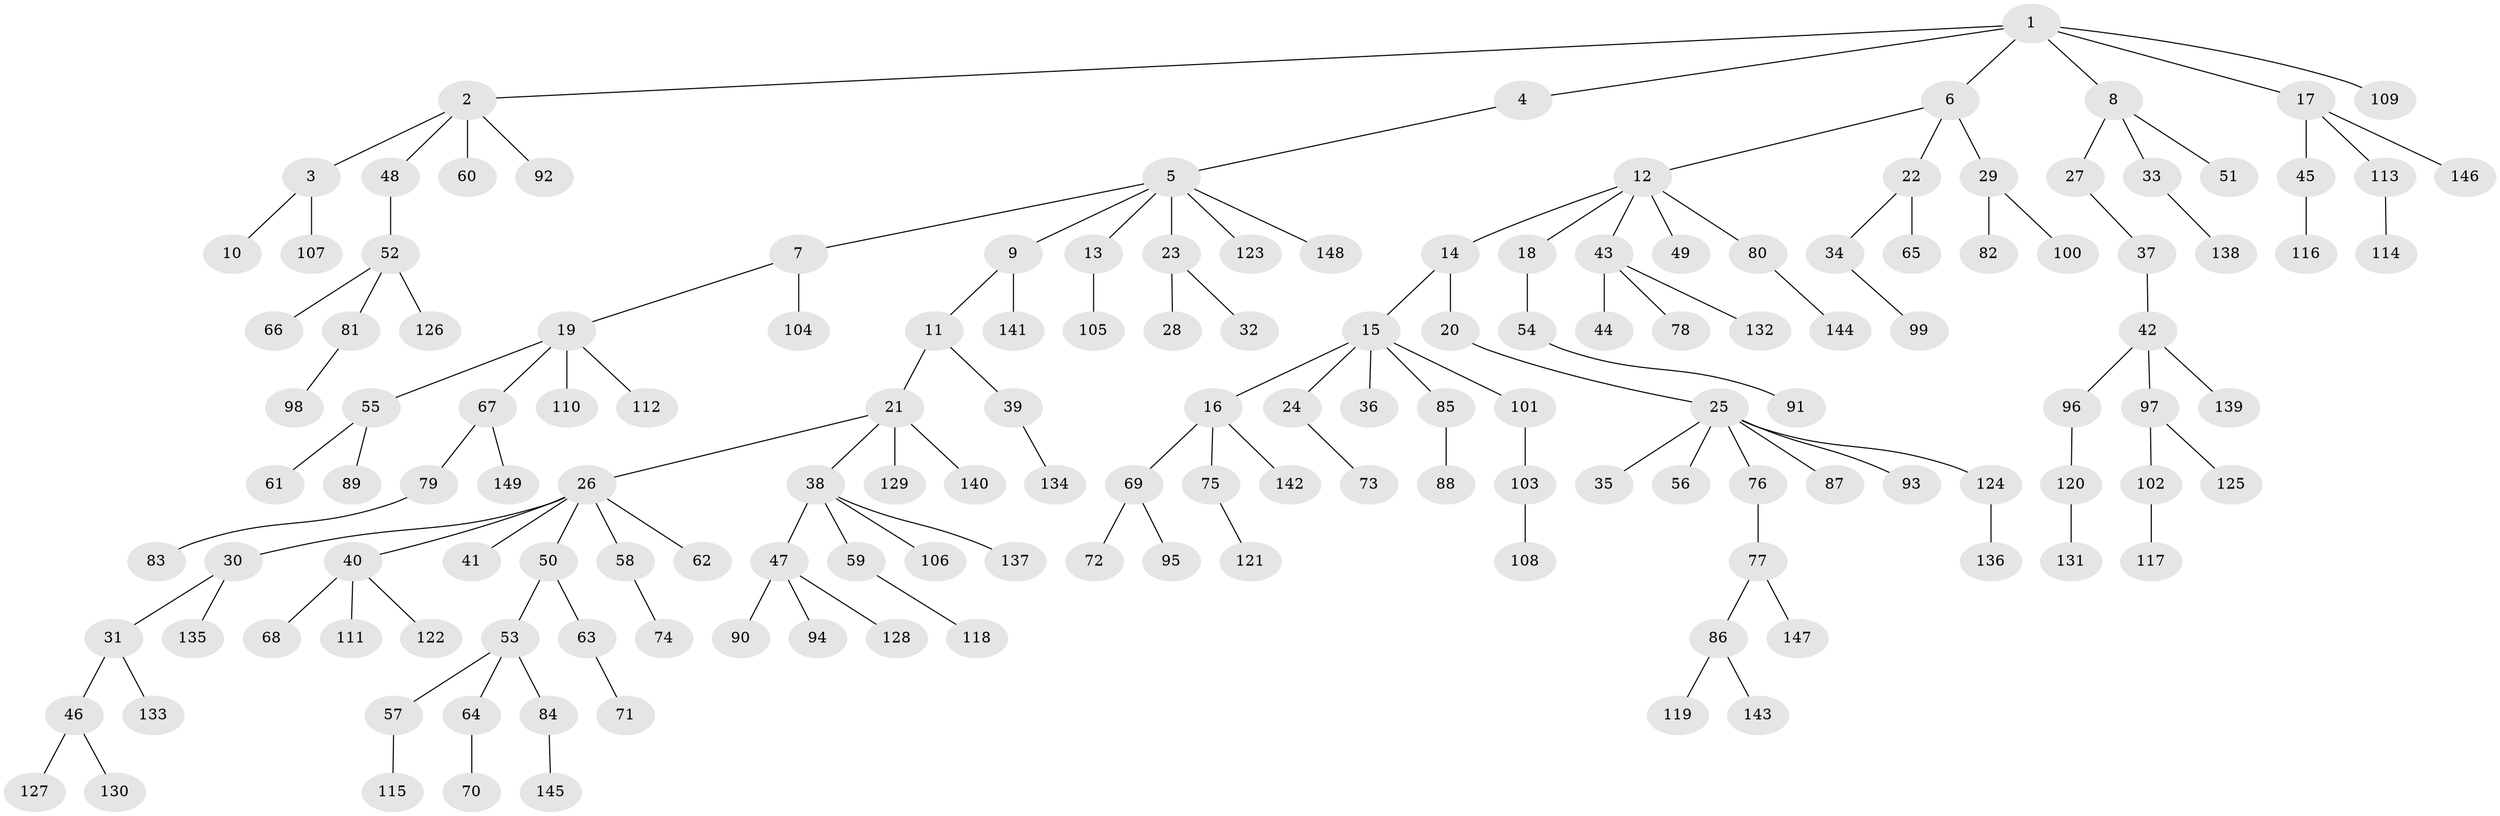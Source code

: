 // Generated by graph-tools (version 1.1) at 2025/26/03/09/25 03:26:27]
// undirected, 149 vertices, 148 edges
graph export_dot {
graph [start="1"]
  node [color=gray90,style=filled];
  1;
  2;
  3;
  4;
  5;
  6;
  7;
  8;
  9;
  10;
  11;
  12;
  13;
  14;
  15;
  16;
  17;
  18;
  19;
  20;
  21;
  22;
  23;
  24;
  25;
  26;
  27;
  28;
  29;
  30;
  31;
  32;
  33;
  34;
  35;
  36;
  37;
  38;
  39;
  40;
  41;
  42;
  43;
  44;
  45;
  46;
  47;
  48;
  49;
  50;
  51;
  52;
  53;
  54;
  55;
  56;
  57;
  58;
  59;
  60;
  61;
  62;
  63;
  64;
  65;
  66;
  67;
  68;
  69;
  70;
  71;
  72;
  73;
  74;
  75;
  76;
  77;
  78;
  79;
  80;
  81;
  82;
  83;
  84;
  85;
  86;
  87;
  88;
  89;
  90;
  91;
  92;
  93;
  94;
  95;
  96;
  97;
  98;
  99;
  100;
  101;
  102;
  103;
  104;
  105;
  106;
  107;
  108;
  109;
  110;
  111;
  112;
  113;
  114;
  115;
  116;
  117;
  118;
  119;
  120;
  121;
  122;
  123;
  124;
  125;
  126;
  127;
  128;
  129;
  130;
  131;
  132;
  133;
  134;
  135;
  136;
  137;
  138;
  139;
  140;
  141;
  142;
  143;
  144;
  145;
  146;
  147;
  148;
  149;
  1 -- 2;
  1 -- 4;
  1 -- 6;
  1 -- 8;
  1 -- 17;
  1 -- 109;
  2 -- 3;
  2 -- 48;
  2 -- 60;
  2 -- 92;
  3 -- 10;
  3 -- 107;
  4 -- 5;
  5 -- 7;
  5 -- 9;
  5 -- 13;
  5 -- 23;
  5 -- 123;
  5 -- 148;
  6 -- 12;
  6 -- 22;
  6 -- 29;
  7 -- 19;
  7 -- 104;
  8 -- 27;
  8 -- 33;
  8 -- 51;
  9 -- 11;
  9 -- 141;
  11 -- 21;
  11 -- 39;
  12 -- 14;
  12 -- 18;
  12 -- 43;
  12 -- 49;
  12 -- 80;
  13 -- 105;
  14 -- 15;
  14 -- 20;
  15 -- 16;
  15 -- 24;
  15 -- 36;
  15 -- 85;
  15 -- 101;
  16 -- 69;
  16 -- 75;
  16 -- 142;
  17 -- 45;
  17 -- 113;
  17 -- 146;
  18 -- 54;
  19 -- 55;
  19 -- 67;
  19 -- 110;
  19 -- 112;
  20 -- 25;
  21 -- 26;
  21 -- 38;
  21 -- 129;
  21 -- 140;
  22 -- 34;
  22 -- 65;
  23 -- 28;
  23 -- 32;
  24 -- 73;
  25 -- 35;
  25 -- 56;
  25 -- 76;
  25 -- 87;
  25 -- 93;
  25 -- 124;
  26 -- 30;
  26 -- 40;
  26 -- 41;
  26 -- 50;
  26 -- 58;
  26 -- 62;
  27 -- 37;
  29 -- 82;
  29 -- 100;
  30 -- 31;
  30 -- 135;
  31 -- 46;
  31 -- 133;
  33 -- 138;
  34 -- 99;
  37 -- 42;
  38 -- 47;
  38 -- 59;
  38 -- 106;
  38 -- 137;
  39 -- 134;
  40 -- 68;
  40 -- 111;
  40 -- 122;
  42 -- 96;
  42 -- 97;
  42 -- 139;
  43 -- 44;
  43 -- 78;
  43 -- 132;
  45 -- 116;
  46 -- 127;
  46 -- 130;
  47 -- 90;
  47 -- 94;
  47 -- 128;
  48 -- 52;
  50 -- 53;
  50 -- 63;
  52 -- 66;
  52 -- 81;
  52 -- 126;
  53 -- 57;
  53 -- 64;
  53 -- 84;
  54 -- 91;
  55 -- 61;
  55 -- 89;
  57 -- 115;
  58 -- 74;
  59 -- 118;
  63 -- 71;
  64 -- 70;
  67 -- 79;
  67 -- 149;
  69 -- 72;
  69 -- 95;
  75 -- 121;
  76 -- 77;
  77 -- 86;
  77 -- 147;
  79 -- 83;
  80 -- 144;
  81 -- 98;
  84 -- 145;
  85 -- 88;
  86 -- 119;
  86 -- 143;
  96 -- 120;
  97 -- 102;
  97 -- 125;
  101 -- 103;
  102 -- 117;
  103 -- 108;
  113 -- 114;
  120 -- 131;
  124 -- 136;
}
